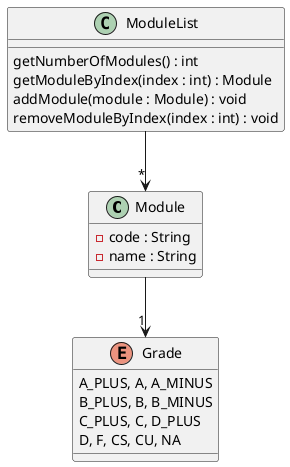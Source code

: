 @startuml

class Module {
    - code : String
    - name : String
}

class ModuleList {
    getNumberOfModules() : int
    getModuleByIndex(index : int) : Module
    addModule(module : Module) : void
    removeModuleByIndex(index : int) : void
}

ModuleList --> "*" Module
Module --> "1" Grade


enum Grade {
A_PLUS, A, A_MINUS
B_PLUS, B, B_MINUS
C_PLUS, C, D_PLUS
D, F, CS, CU, NA
}

@enduml